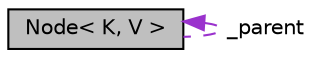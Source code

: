 digraph "Node&lt; K, V &gt;"
{
 // LATEX_PDF_SIZE
  edge [fontname="Helvetica",fontsize="10",labelfontname="Helvetica",labelfontsize="10"];
  node [fontname="Helvetica",fontsize="10",shape=record];
  Node1 [label="Node\< K, V \>",height=0.2,width=0.4,color="black", fillcolor="grey75", style="filled", fontcolor="black",tooltip="Definition and declaration of the object Node."];
  Node1 -> Node1 [dir="back",color="darkorchid3",fontsize="10",style="dashed",label=" _parent" ,fontname="Helvetica"];
}
